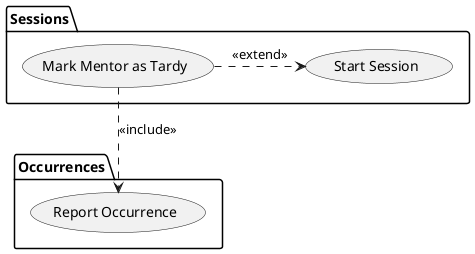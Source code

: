 @startuml Mark Mentor as Tardy
package "Sessions" {
  (Start Session) as Start
  (Mark Mentor as Tardy) as Tardy
}
package "Occurrences" {
  (Report Occurrence) as Report
}
Tardy .> Start : <<extend>>
Tardy ..> Report : <<include>>

@enduml

# Preconditions

- This use case **extends** StartSession, and is initiated when the interval between the current time and the start time of the Session is greater than or equal to the minimum Tardiness Interval, but less than the maximum Tardiness Interval

# Flow of Events

1. **include** ReportOccurrence
